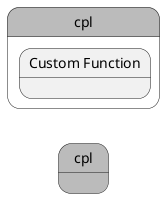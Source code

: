 @startuml
left to right direction


state "cpl" as cpl #bbbbbb {
}


state "cpl" as pstatename #bbbbbb {
    state "Custom Function" as cplfunction {
    }
}





@enduml
